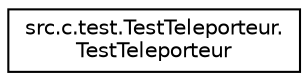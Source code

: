 digraph "Graphical Class Hierarchy"
{
  edge [fontname="Helvetica",fontsize="10",labelfontname="Helvetica",labelfontsize="10"];
  node [fontname="Helvetica",fontsize="10",shape=record];
  rankdir="LR";
  Node1 [label="src.c.test.TestTeleporteur.\lTestTeleporteur",height=0.2,width=0.4,color="black", fillcolor="white", style="filled",URL="$classsrc_1_1c_1_1test_1_1_test_teleporteur_1_1_test_teleporteur.html"];
}
